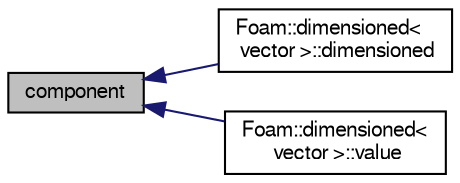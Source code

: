 digraph "component"
{
  bgcolor="transparent";
  edge [fontname="FreeSans",fontsize="10",labelfontname="FreeSans",labelfontsize="10"];
  node [fontname="FreeSans",fontsize="10",shape=record];
  rankdir="LR";
  Node13195 [label="component",height=0.2,width=0.4,color="black", fillcolor="grey75", style="filled", fontcolor="black"];
  Node13195 -> Node13196 [dir="back",color="midnightblue",fontsize="10",style="solid",fontname="FreeSans"];
  Node13196 [label="Foam::dimensioned\<\l vector \>::dimensioned",height=0.2,width=0.4,color="black",URL="$a26366.html#a97d65bea54a56a86a6ee89c657ffd9cf",tooltip="Construct given a value (creates dimensionless value). "];
  Node13195 -> Node13197 [dir="back",color="midnightblue",fontsize="10",style="solid",fontname="FreeSans"];
  Node13197 [label="Foam::dimensioned\<\l vector \>::value",height=0.2,width=0.4,color="black",URL="$a26366.html#a7409fe78b09cef19ba8cba781bfdf927",tooltip="Return non-const reference to value. "];
}
